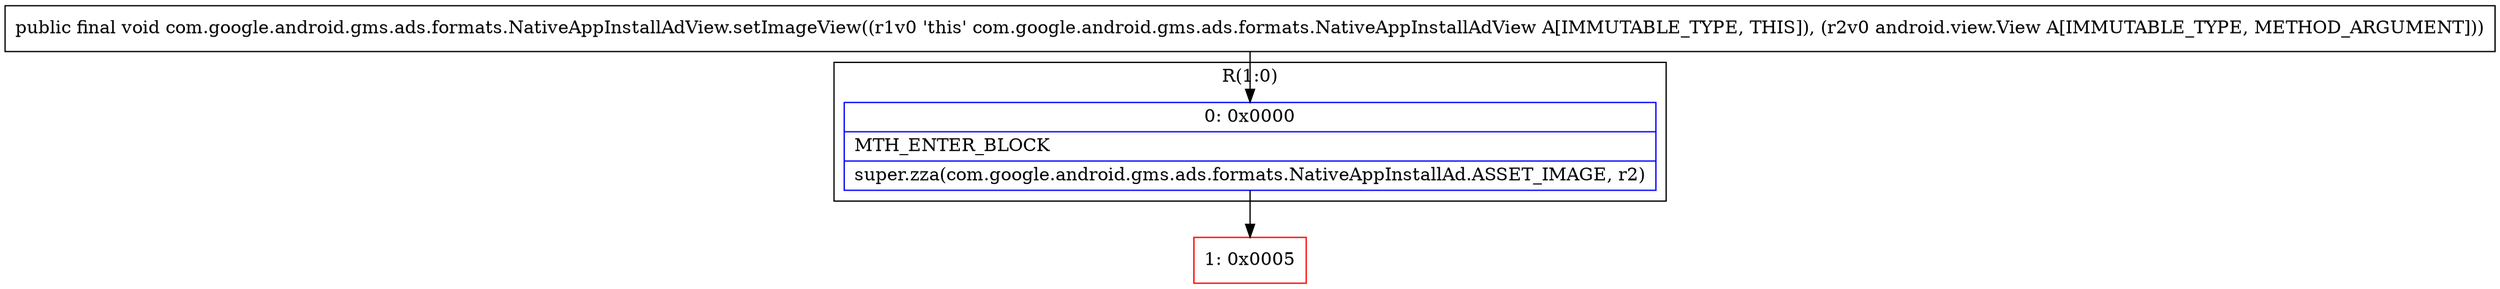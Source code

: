 digraph "CFG forcom.google.android.gms.ads.formats.NativeAppInstallAdView.setImageView(Landroid\/view\/View;)V" {
subgraph cluster_Region_240865574 {
label = "R(1:0)";
node [shape=record,color=blue];
Node_0 [shape=record,label="{0\:\ 0x0000|MTH_ENTER_BLOCK\l|super.zza(com.google.android.gms.ads.formats.NativeAppInstallAd.ASSET_IMAGE, r2)\l}"];
}
Node_1 [shape=record,color=red,label="{1\:\ 0x0005}"];
MethodNode[shape=record,label="{public final void com.google.android.gms.ads.formats.NativeAppInstallAdView.setImageView((r1v0 'this' com.google.android.gms.ads.formats.NativeAppInstallAdView A[IMMUTABLE_TYPE, THIS]), (r2v0 android.view.View A[IMMUTABLE_TYPE, METHOD_ARGUMENT])) }"];
MethodNode -> Node_0;
Node_0 -> Node_1;
}


